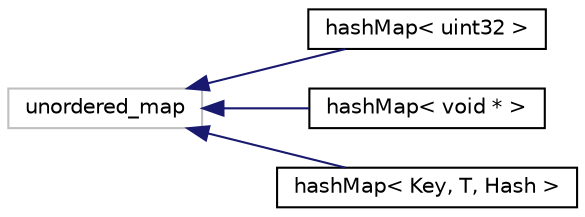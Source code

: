 digraph "Graphical Class Hierarchy"
{
 // LATEX_PDF_SIZE
  edge [fontname="Helvetica",fontsize="10",labelfontname="Helvetica",labelfontsize="10"];
  node [fontname="Helvetica",fontsize="10",shape=record];
  rankdir="LR";
  Node53 [label="unordered_map",height=0.2,width=0.4,color="grey75", fillcolor="white", style="filled",tooltip=" "];
  Node53 -> Node0 [dir="back",color="midnightblue",fontsize="10",style="solid",fontname="Helvetica"];
  Node0 [label="hashMap\< uint32 \>",height=0.2,width=0.4,color="black", fillcolor="white", style="filled",URL="$classpFlow_1_1hashMap.html",tooltip=" "];
  Node53 -> Node55 [dir="back",color="midnightblue",fontsize="10",style="solid",fontname="Helvetica"];
  Node55 [label="hashMap\< void * \>",height=0.2,width=0.4,color="black", fillcolor="white", style="filled",URL="$classpFlow_1_1hashMap.html",tooltip=" "];
  Node53 -> Node56 [dir="back",color="midnightblue",fontsize="10",style="solid",fontname="Helvetica"];
  Node56 [label="hashMap\< Key, T, Hash \>",height=0.2,width=0.4,color="black", fillcolor="white", style="filled",URL="$classpFlow_1_1hashMap.html",tooltip=" "];
}
